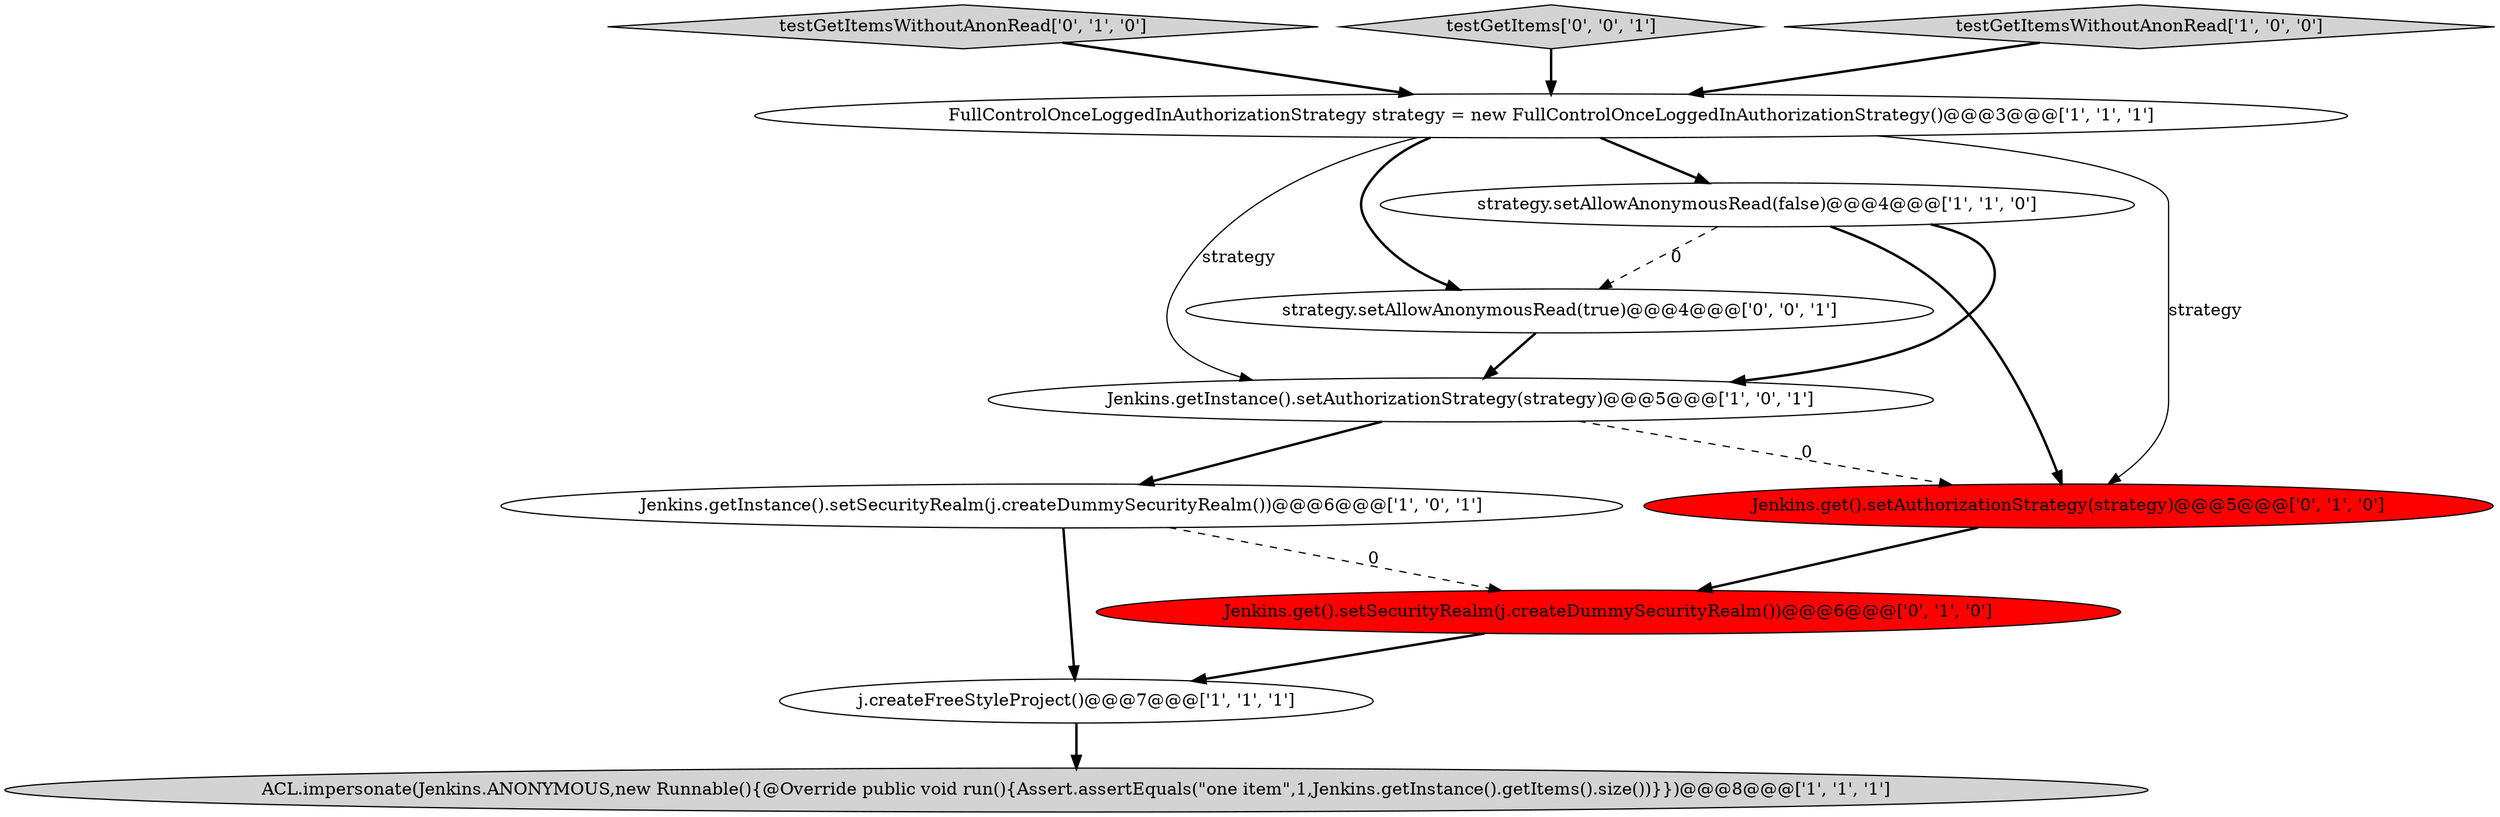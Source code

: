 digraph {
5 [style = filled, label = "Jenkins.getInstance().setSecurityRealm(j.createDummySecurityRealm())@@@6@@@['1', '0', '1']", fillcolor = white, shape = ellipse image = "AAA0AAABBB1BBB"];
7 [style = filled, label = "testGetItemsWithoutAnonRead['0', '1', '0']", fillcolor = lightgray, shape = diamond image = "AAA0AAABBB2BBB"];
0 [style = filled, label = "FullControlOnceLoggedInAuthorizationStrategy strategy = new FullControlOnceLoggedInAuthorizationStrategy()@@@3@@@['1', '1', '1']", fillcolor = white, shape = ellipse image = "AAA0AAABBB1BBB"];
8 [style = filled, label = "Jenkins.get().setSecurityRealm(j.createDummySecurityRealm())@@@6@@@['0', '1', '0']", fillcolor = red, shape = ellipse image = "AAA1AAABBB2BBB"];
10 [style = filled, label = "testGetItems['0', '0', '1']", fillcolor = lightgray, shape = diamond image = "AAA0AAABBB3BBB"];
11 [style = filled, label = "strategy.setAllowAnonymousRead(true)@@@4@@@['0', '0', '1']", fillcolor = white, shape = ellipse image = "AAA0AAABBB3BBB"];
1 [style = filled, label = "testGetItemsWithoutAnonRead['1', '0', '0']", fillcolor = lightgray, shape = diamond image = "AAA0AAABBB1BBB"];
4 [style = filled, label = "ACL.impersonate(Jenkins.ANONYMOUS,new Runnable(){@Override public void run(){Assert.assertEquals(\"one item\",1,Jenkins.getInstance().getItems().size())}})@@@8@@@['1', '1', '1']", fillcolor = lightgray, shape = ellipse image = "AAA0AAABBB1BBB"];
6 [style = filled, label = "j.createFreeStyleProject()@@@7@@@['1', '1', '1']", fillcolor = white, shape = ellipse image = "AAA0AAABBB1BBB"];
3 [style = filled, label = "Jenkins.getInstance().setAuthorizationStrategy(strategy)@@@5@@@['1', '0', '1']", fillcolor = white, shape = ellipse image = "AAA0AAABBB1BBB"];
2 [style = filled, label = "strategy.setAllowAnonymousRead(false)@@@4@@@['1', '1', '0']", fillcolor = white, shape = ellipse image = "AAA0AAABBB1BBB"];
9 [style = filled, label = "Jenkins.get().setAuthorizationStrategy(strategy)@@@5@@@['0', '1', '0']", fillcolor = red, shape = ellipse image = "AAA1AAABBB2BBB"];
5->8 [style = dashed, label="0"];
2->11 [style = dashed, label="0"];
6->4 [style = bold, label=""];
0->11 [style = bold, label=""];
0->9 [style = solid, label="strategy"];
3->5 [style = bold, label=""];
8->6 [style = bold, label=""];
7->0 [style = bold, label=""];
1->0 [style = bold, label=""];
2->9 [style = bold, label=""];
5->6 [style = bold, label=""];
3->9 [style = dashed, label="0"];
9->8 [style = bold, label=""];
11->3 [style = bold, label=""];
0->3 [style = solid, label="strategy"];
10->0 [style = bold, label=""];
2->3 [style = bold, label=""];
0->2 [style = bold, label=""];
}
